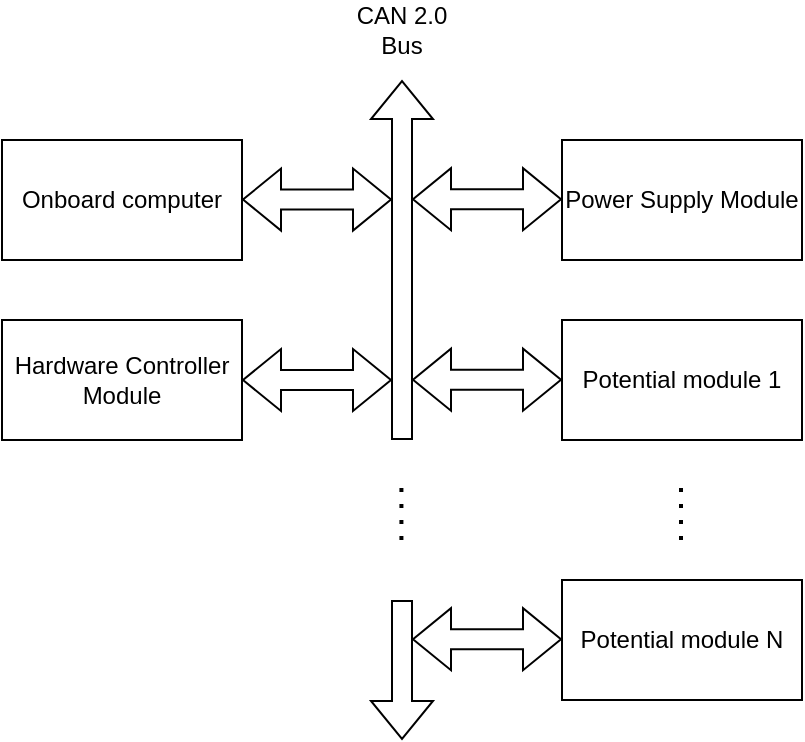 <mxfile version="26.0.10">
  <diagram name="Strona-1" id="-FPPuaRRzoRJQPWEiZ04">
    <mxGraphModel dx="660" dy="337" grid="1" gridSize="10" guides="1" tooltips="1" connect="1" arrows="1" fold="1" page="1" pageScale="1" pageWidth="827" pageHeight="1169" math="0" shadow="0">
      <root>
        <mxCell id="0" />
        <mxCell id="1" parent="0" />
        <mxCell id="LfoHb3xXC9Npc9o1vd9Z-1" value="Onboard computer" style="rounded=0;whiteSpace=wrap;html=1;" vertex="1" parent="1">
          <mxGeometry x="350" y="190" width="120" height="60" as="geometry" />
        </mxCell>
        <mxCell id="LfoHb3xXC9Npc9o1vd9Z-2" value="Hardware Controller Module" style="rounded=0;whiteSpace=wrap;html=1;" vertex="1" parent="1">
          <mxGeometry x="350" y="280" width="120" height="60" as="geometry" />
        </mxCell>
        <mxCell id="LfoHb3xXC9Npc9o1vd9Z-3" value="Power Supply Module" style="rounded=0;whiteSpace=wrap;html=1;" vertex="1" parent="1">
          <mxGeometry x="630" y="190" width="120" height="60" as="geometry" />
        </mxCell>
        <mxCell id="LfoHb3xXC9Npc9o1vd9Z-4" value="Potential module 1" style="rounded=0;whiteSpace=wrap;html=1;" vertex="1" parent="1">
          <mxGeometry x="630" y="280" width="120" height="60" as="geometry" />
        </mxCell>
        <mxCell id="LfoHb3xXC9Npc9o1vd9Z-5" value="Potential module N" style="rounded=0;whiteSpace=wrap;html=1;" vertex="1" parent="1">
          <mxGeometry x="630" y="410" width="120" height="60" as="geometry" />
        </mxCell>
        <mxCell id="LfoHb3xXC9Npc9o1vd9Z-6" value="" style="shape=flexArrow;endArrow=block;startArrow=none;html=1;rounded=0;startFill=0;" edge="1" parent="1">
          <mxGeometry width="100" height="100" relative="1" as="geometry">
            <mxPoint x="550" y="340" as="sourcePoint" />
            <mxPoint x="550" y="160" as="targetPoint" />
          </mxGeometry>
        </mxCell>
        <mxCell id="LfoHb3xXC9Npc9o1vd9Z-7" value="" style="shape=flexArrow;endArrow=none;startArrow=block;html=1;rounded=0;startFill=0;" edge="1" parent="1">
          <mxGeometry width="100" height="100" relative="1" as="geometry">
            <mxPoint x="550" y="490" as="sourcePoint" />
            <mxPoint x="550" y="420" as="targetPoint" />
          </mxGeometry>
        </mxCell>
        <mxCell id="LfoHb3xXC9Npc9o1vd9Z-9" value="" style="shape=flexArrow;endArrow=classic;startArrow=classic;html=1;rounded=0;" edge="1" parent="1">
          <mxGeometry width="100" height="100" relative="1" as="geometry">
            <mxPoint x="470" y="310" as="sourcePoint" />
            <mxPoint x="545" y="310" as="targetPoint" />
          </mxGeometry>
        </mxCell>
        <mxCell id="LfoHb3xXC9Npc9o1vd9Z-10" value="" style="shape=flexArrow;endArrow=classic;startArrow=classic;html=1;rounded=0;" edge="1" parent="1">
          <mxGeometry width="100" height="100" relative="1" as="geometry">
            <mxPoint x="555" y="309.86" as="sourcePoint" />
            <mxPoint x="630" y="309.86" as="targetPoint" />
          </mxGeometry>
        </mxCell>
        <mxCell id="LfoHb3xXC9Npc9o1vd9Z-11" value="" style="endArrow=none;dashed=1;html=1;dashPattern=1 3;strokeWidth=2;rounded=0;" edge="1" parent="1">
          <mxGeometry width="50" height="50" relative="1" as="geometry">
            <mxPoint x="549.71" y="390" as="sourcePoint" />
            <mxPoint x="549.71" y="360" as="targetPoint" />
          </mxGeometry>
        </mxCell>
        <mxCell id="LfoHb3xXC9Npc9o1vd9Z-12" value="" style="shape=flexArrow;endArrow=classic;startArrow=classic;html=1;rounded=0;" edge="1" parent="1">
          <mxGeometry width="100" height="100" relative="1" as="geometry">
            <mxPoint x="555" y="219.58" as="sourcePoint" />
            <mxPoint x="630" y="219.58" as="targetPoint" />
          </mxGeometry>
        </mxCell>
        <mxCell id="LfoHb3xXC9Npc9o1vd9Z-13" value="" style="shape=flexArrow;endArrow=classic;startArrow=classic;html=1;rounded=0;" edge="1" parent="1">
          <mxGeometry width="100" height="100" relative="1" as="geometry">
            <mxPoint x="555" y="439.58" as="sourcePoint" />
            <mxPoint x="630" y="439.58" as="targetPoint" />
          </mxGeometry>
        </mxCell>
        <mxCell id="LfoHb3xXC9Npc9o1vd9Z-14" value="CAN 2.0 Bus" style="text;html=1;align=center;verticalAlign=middle;whiteSpace=wrap;rounded=0;" vertex="1" parent="1">
          <mxGeometry x="520" y="120" width="60" height="30" as="geometry" />
        </mxCell>
        <mxCell id="LfoHb3xXC9Npc9o1vd9Z-15" value="" style="endArrow=none;dashed=1;html=1;dashPattern=1 3;strokeWidth=2;rounded=0;" edge="1" parent="1">
          <mxGeometry width="50" height="50" relative="1" as="geometry">
            <mxPoint x="689.5" y="390" as="sourcePoint" />
            <mxPoint x="689.5" y="360" as="targetPoint" />
          </mxGeometry>
        </mxCell>
        <mxCell id="LfoHb3xXC9Npc9o1vd9Z-19" value="" style="shape=flexArrow;endArrow=classic;startArrow=classic;html=1;rounded=0;" edge="1" parent="1">
          <mxGeometry width="100" height="100" relative="1" as="geometry">
            <mxPoint x="470" y="219.77" as="sourcePoint" />
            <mxPoint x="545" y="219.77" as="targetPoint" />
          </mxGeometry>
        </mxCell>
      </root>
    </mxGraphModel>
  </diagram>
</mxfile>

